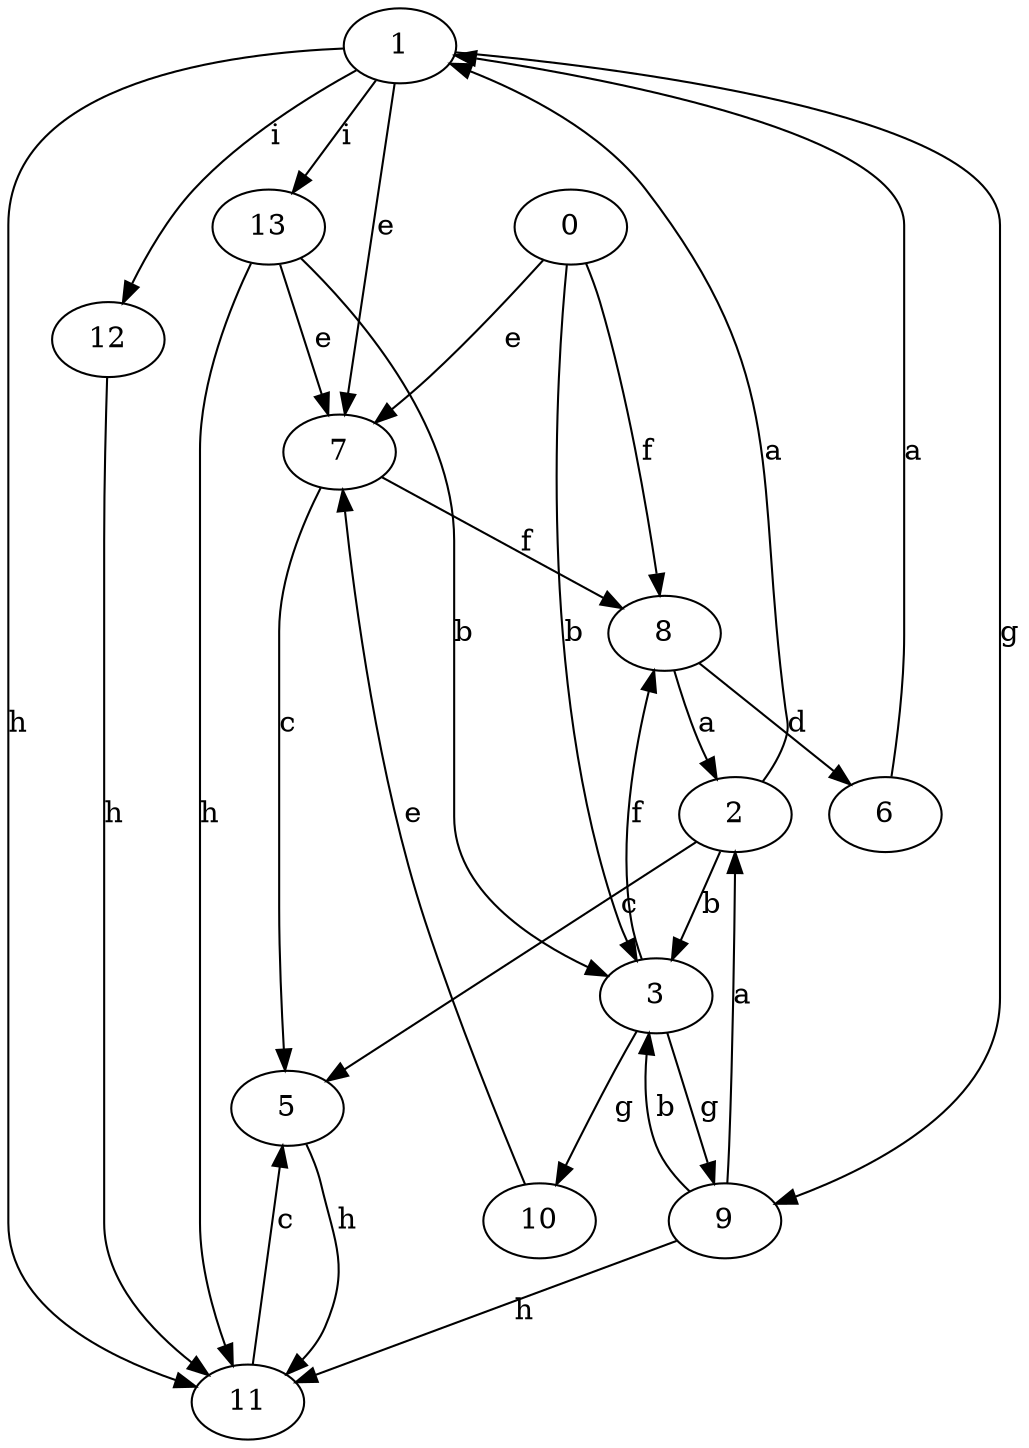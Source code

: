 strict digraph  {
1;
2;
3;
0;
5;
6;
7;
8;
9;
10;
11;
12;
13;
1 -> 7  [label=e];
1 -> 9  [label=g];
1 -> 11  [label=h];
1 -> 12  [label=i];
1 -> 13  [label=i];
2 -> 1  [label=a];
2 -> 3  [label=b];
2 -> 5  [label=c];
3 -> 8  [label=f];
3 -> 9  [label=g];
3 -> 10  [label=g];
0 -> 3  [label=b];
0 -> 7  [label=e];
0 -> 8  [label=f];
5 -> 11  [label=h];
6 -> 1  [label=a];
7 -> 5  [label=c];
7 -> 8  [label=f];
8 -> 2  [label=a];
8 -> 6  [label=d];
9 -> 2  [label=a];
9 -> 3  [label=b];
9 -> 11  [label=h];
10 -> 7  [label=e];
11 -> 5  [label=c];
12 -> 11  [label=h];
13 -> 3  [label=b];
13 -> 7  [label=e];
13 -> 11  [label=h];
}
